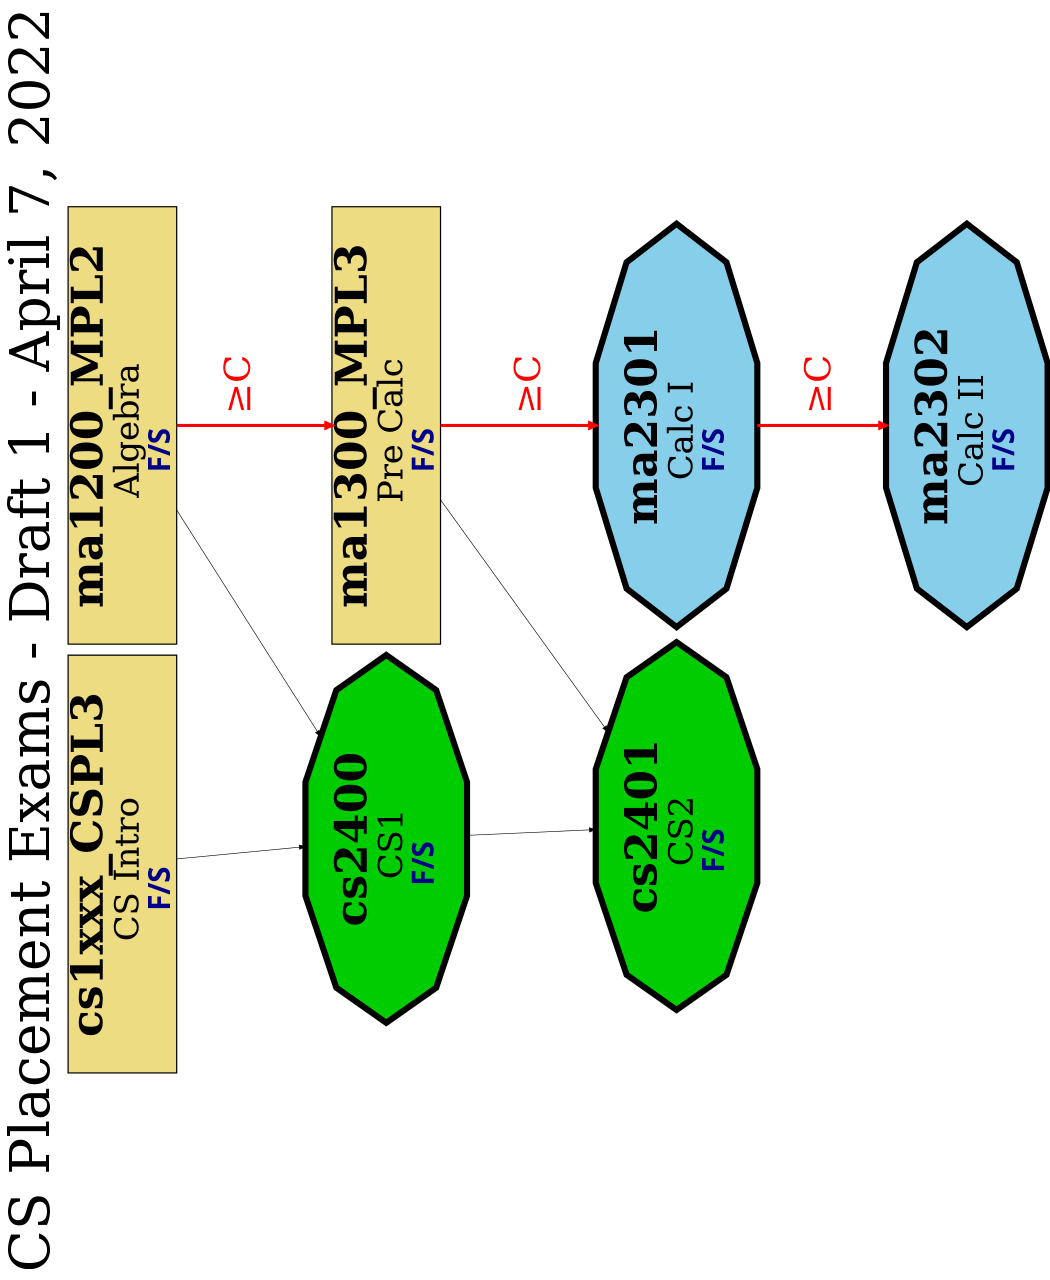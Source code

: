 # 0 "cs_placement.dotcc"
# 0 "<built-in>"
# 0 "<command-line>"
# 1 "cs_placement.dotcc"


# 1 "eecs_prereq_design.h" 1
# 4 "cs_placement.dotcc" 2




digraph cs_placement {

 rankdir=TB;



 size="10,7"







 ranksep="2.0"


 graph [ dpi = 600 ];


 landscape=true


 labelloc="t"
 fontsize=90
    label="CS Placement Exams - Draft 1 - April 7, 2022"


    node [shape = box, penwidth=2, style = filled, fontcolor=black, fillcolor=lightgoldenrod2,width=0.25,margin="0,0",fontsize=28] ; cs1xxx_CSPL3 [margin="0,0", label= < <FONT POINT-SIZE="72"> <b> cs1xxx_CSPL3 </b> </FONT> <br/> <FONT POINT-SIZE="55"> CS Intro </FONT> <FONT POINT-SIZE="50"> <br /> </FONT> <FONT POINT-SIZE="48" face="Impact"> <FONT COLOR="darkblue"><b> F/S </b></FONT>   </FONT> >];



    node [shape = box, penwidth=2, style = filled, fontcolor=black, fillcolor=lightgoldenrod2,width=0.25,margin="0,0",fontsize=28] ; ma1200_MPL2 [margin="0,0", label= < <FONT POINT-SIZE="72"> <b> ma1200_MPL2 </b> </FONT> <br/> <FONT POINT-SIZE="55"> Algebra </FONT> <FONT POINT-SIZE="50"> <br /> </FONT> <FONT POINT-SIZE="48" face="Impact"> <FONT COLOR="darkblue"><b> F/S </b></FONT>   </FONT> >];

    node [shape = box, penwidth=2, style = filled, fontcolor=black, fillcolor=lightgoldenrod2,width=0.25,margin="0,0",fontsize=28] ; ma1300_MPL3 [margin="0,0", label= < <FONT POINT-SIZE="72"> <b> ma1300_MPL3 </b> </FONT> <br/> <FONT POINT-SIZE="55"> Pre Calc </FONT> <FONT POINT-SIZE="50"> <br /> </FONT> <FONT POINT-SIZE="48" face="Impact"> <FONT COLOR="darkblue"><b> F/S </b></FONT>   </FONT> >];
 ma1200_MPL2 -> ma1300_MPL3 [ label = " ≥C", fontsize=60, fontcolor=red, penwidth=5, color=red, style=bold]



    node [shape=polygon, sides=10, penwidth=10, style = "filled", fontcolor=black, fillcolor=skyblue,width=0.25,margin="0,0",fontsize=28] ; ma2301 [margin="0,0", label= < <FONT POINT-SIZE="72"> <b> ma2301 </b> </FONT> <br/> <FONT POINT-SIZE="55"> Calc I </FONT> <FONT POINT-SIZE="50"> <br /> </FONT> <FONT POINT-SIZE="48" face="Impact"> <FONT COLOR="darkblue"><b> F/S </b></FONT>   </FONT> >];
 ma1300_MPL3 -> ma2301 [ label = " ≥C", fontsize=60, fontcolor=red, penwidth=5, color=red, style=bold]

 node [shape=polygon, sides=10, penwidth=10, style = "filled", fontcolor=black, fillcolor=skyblue,width=0.25,margin="0,0",fontsize=28] ; ma2302 [margin="0,0", label= < <FONT POINT-SIZE="72"> <b> ma2302 </b> </FONT> <br/> <FONT POINT-SIZE="55"> Calc II </FONT> <FONT POINT-SIZE="50"> <br /> </FONT> <FONT POINT-SIZE="48" face="Impact"> <FONT COLOR="darkblue"><b> F/S </b></FONT>   </FONT> >];
 ma2301 -> ma2302 [ label = " ≥C", fontsize=60, fontcolor=red, penwidth=5, color=red, style=bold]

 node [shape=polygon, sides=10, penwidth=10, style = "filled", fontcolor=black, fillcolor=green3,width=0.25,margin="0,0",fontsize=28] ; cs2400 [margin="0,0", label= < <FONT POINT-SIZE="72"> <b> cs2400 </b> </FONT> <br/> <FONT POINT-SIZE="55"> CS1 </FONT> <FONT POINT-SIZE="50"> <br /> </FONT> <FONT POINT-SIZE="48" face="Impact"> <FONT COLOR="darkblue"><b> F/S </b></FONT>   </FONT> >];
 ma1200_MPL2 -> cs2400
 cs1xxx_CSPL3 -> cs2400

 node [shape=polygon, sides=10, penwidth=10, style = "filled", fontcolor=black, fillcolor=green3,width=0.25,margin="0,0",fontsize=28] ; cs2401 [margin="0,0", label= < <FONT POINT-SIZE="72"> <b> cs2401 </b> </FONT> <br/> <FONT POINT-SIZE="55"> CS2 </FONT> <FONT POINT-SIZE="50"> <br /> </FONT> <FONT POINT-SIZE="48" face="Impact"> <FONT COLOR="darkblue"><b> F/S </b></FONT>   </FONT> >];
 cs2400 -> cs2401
 ma1300_MPL3 -> cs2401

}
